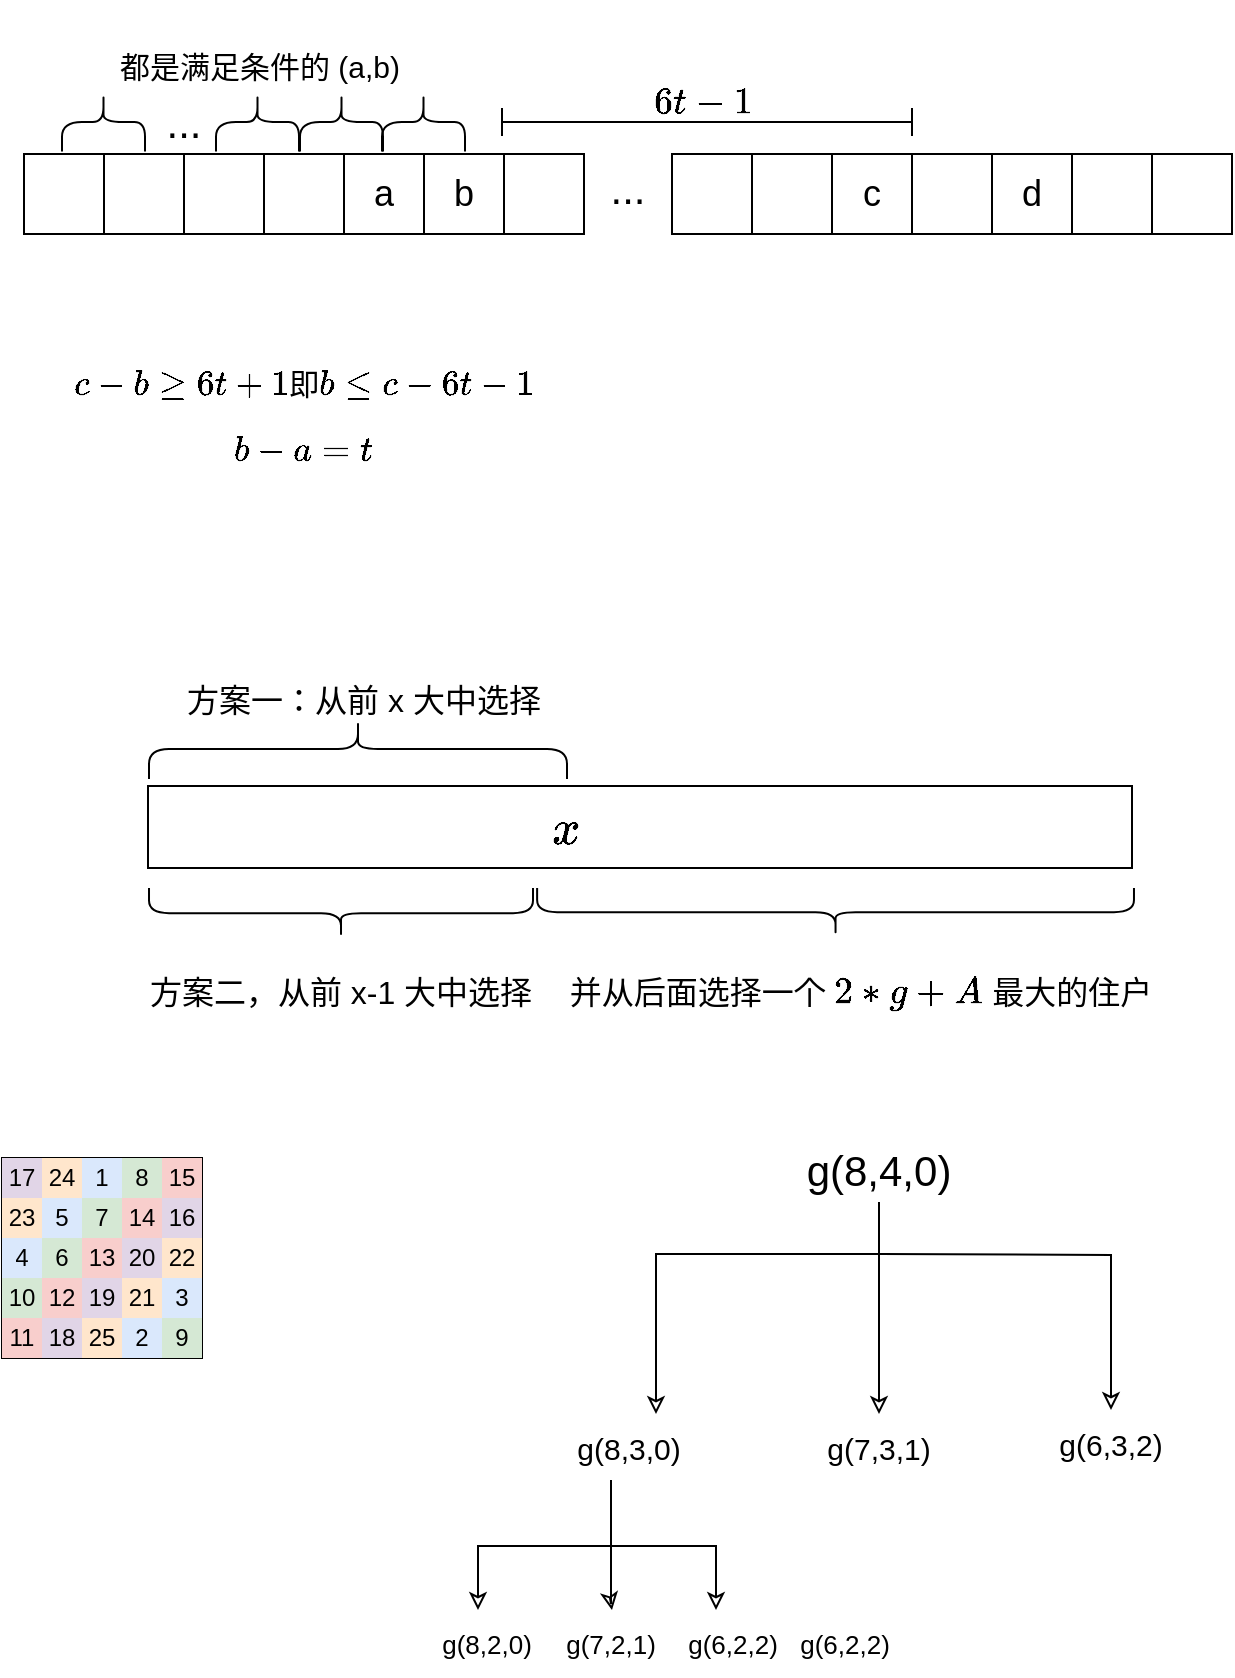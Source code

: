 <mxfile version="14.9.6" type="github">
  <diagram id="7wmAHh5Crg0fRzVSTtKP" name="第 1 页">
    <mxGraphModel dx="624" dy="427" grid="0" gridSize="10" guides="1" tooltips="1" connect="1" arrows="1" fold="1" page="1" pageScale="1" pageWidth="827" pageHeight="1169" math="1" shadow="0">
      <root>
        <mxCell id="0" />
        <mxCell id="1" parent="0" />
        <mxCell id="nBGjb99ra6C8UpqbfUY1-1" value="" style="shape=table;html=1;whiteSpace=wrap;startSize=0;container=1;collapsible=0;childLayout=tableLayout;" parent="1" vertex="1">
          <mxGeometry x="49" y="240" width="280" height="40" as="geometry" />
        </mxCell>
        <mxCell id="nBGjb99ra6C8UpqbfUY1-2" value="" style="shape=partialRectangle;html=1;whiteSpace=wrap;collapsible=0;dropTarget=0;pointerEvents=0;fillColor=none;top=0;left=0;bottom=0;right=0;points=[[0,0.5],[1,0.5]];portConstraint=eastwest;" parent="nBGjb99ra6C8UpqbfUY1-1" vertex="1">
          <mxGeometry width="280" height="40" as="geometry" />
        </mxCell>
        <mxCell id="nBGjb99ra6C8UpqbfUY1-3" value="" style="shape=partialRectangle;html=1;whiteSpace=wrap;connectable=0;fillColor=none;top=0;left=0;bottom=0;right=0;overflow=hidden;pointerEvents=1;" parent="nBGjb99ra6C8UpqbfUY1-2" vertex="1">
          <mxGeometry width="40" height="40" as="geometry" />
        </mxCell>
        <mxCell id="nBGjb99ra6C8UpqbfUY1-4" value="" style="shape=partialRectangle;html=1;whiteSpace=wrap;connectable=0;fillColor=none;top=0;left=0;bottom=0;right=0;overflow=hidden;pointerEvents=1;" parent="nBGjb99ra6C8UpqbfUY1-2" vertex="1">
          <mxGeometry x="40" width="40" height="40" as="geometry" />
        </mxCell>
        <mxCell id="nBGjb99ra6C8UpqbfUY1-25" style="shape=partialRectangle;html=1;whiteSpace=wrap;connectable=0;fillColor=none;top=0;left=0;bottom=0;right=0;overflow=hidden;pointerEvents=1;" parent="nBGjb99ra6C8UpqbfUY1-2" vertex="1">
          <mxGeometry x="80" width="40" height="40" as="geometry" />
        </mxCell>
        <mxCell id="nBGjb99ra6C8UpqbfUY1-24" style="shape=partialRectangle;html=1;whiteSpace=wrap;connectable=0;fillColor=none;top=0;left=0;bottom=0;right=0;overflow=hidden;pointerEvents=1;" parent="nBGjb99ra6C8UpqbfUY1-2" vertex="1">
          <mxGeometry x="120" width="40" height="40" as="geometry" />
        </mxCell>
        <mxCell id="nBGjb99ra6C8UpqbfUY1-23" value="&lt;font style=&quot;font-size: 18px&quot;&gt;a&lt;/font&gt;" style="shape=partialRectangle;html=1;whiteSpace=wrap;connectable=0;fillColor=none;top=0;left=0;bottom=0;right=0;overflow=hidden;pointerEvents=1;" parent="nBGjb99ra6C8UpqbfUY1-2" vertex="1">
          <mxGeometry x="160" width="40" height="40" as="geometry" />
        </mxCell>
        <mxCell id="nBGjb99ra6C8UpqbfUY1-22" value="&lt;font style=&quot;font-size: 18px&quot;&gt;b&lt;/font&gt;" style="shape=partialRectangle;html=1;whiteSpace=wrap;connectable=0;fillColor=none;top=0;left=0;bottom=0;right=0;overflow=hidden;pointerEvents=1;" parent="nBGjb99ra6C8UpqbfUY1-2" vertex="1">
          <mxGeometry x="200" width="40" height="40" as="geometry" />
        </mxCell>
        <mxCell id="nBGjb99ra6C8UpqbfUY1-20" style="shape=partialRectangle;html=1;whiteSpace=wrap;connectable=0;fillColor=none;top=0;left=0;bottom=0;right=0;overflow=hidden;pointerEvents=1;" parent="nBGjb99ra6C8UpqbfUY1-2" vertex="1">
          <mxGeometry x="240" width="40" height="40" as="geometry" />
        </mxCell>
        <mxCell id="nBGjb99ra6C8UpqbfUY1-26" value="" style="shape=table;html=1;whiteSpace=wrap;startSize=0;container=1;collapsible=0;childLayout=tableLayout;" parent="1" vertex="1">
          <mxGeometry x="373" y="240" width="280" height="40" as="geometry" />
        </mxCell>
        <mxCell id="nBGjb99ra6C8UpqbfUY1-27" value="" style="shape=partialRectangle;html=1;whiteSpace=wrap;collapsible=0;dropTarget=0;pointerEvents=0;fillColor=none;top=0;left=0;bottom=0;right=0;points=[[0,0.5],[1,0.5]];portConstraint=eastwest;" parent="nBGjb99ra6C8UpqbfUY1-26" vertex="1">
          <mxGeometry width="280" height="40" as="geometry" />
        </mxCell>
        <mxCell id="nBGjb99ra6C8UpqbfUY1-28" value="" style="shape=partialRectangle;html=1;whiteSpace=wrap;connectable=0;fillColor=none;top=0;left=0;bottom=0;right=0;overflow=hidden;pointerEvents=1;" parent="nBGjb99ra6C8UpqbfUY1-27" vertex="1">
          <mxGeometry width="40" height="40" as="geometry" />
        </mxCell>
        <mxCell id="nBGjb99ra6C8UpqbfUY1-29" value="" style="shape=partialRectangle;html=1;whiteSpace=wrap;connectable=0;fillColor=none;top=0;left=0;bottom=0;right=0;overflow=hidden;pointerEvents=1;" parent="nBGjb99ra6C8UpqbfUY1-27" vertex="1">
          <mxGeometry x="40" width="40" height="40" as="geometry" />
        </mxCell>
        <mxCell id="nBGjb99ra6C8UpqbfUY1-30" value="&lt;font style=&quot;font-size: 18px&quot;&gt;c&lt;/font&gt;" style="shape=partialRectangle;html=1;whiteSpace=wrap;connectable=0;fillColor=none;top=0;left=0;bottom=0;right=0;overflow=hidden;pointerEvents=1;" parent="nBGjb99ra6C8UpqbfUY1-27" vertex="1">
          <mxGeometry x="80" width="40" height="40" as="geometry" />
        </mxCell>
        <mxCell id="nBGjb99ra6C8UpqbfUY1-31" style="shape=partialRectangle;html=1;whiteSpace=wrap;connectable=0;fillColor=none;top=0;left=0;bottom=0;right=0;overflow=hidden;pointerEvents=1;" parent="nBGjb99ra6C8UpqbfUY1-27" vertex="1">
          <mxGeometry x="120" width="40" height="40" as="geometry" />
        </mxCell>
        <mxCell id="nBGjb99ra6C8UpqbfUY1-32" value="&lt;font style=&quot;font-size: 18px&quot;&gt;d&lt;/font&gt;" style="shape=partialRectangle;html=1;whiteSpace=wrap;connectable=0;fillColor=none;top=0;left=0;bottom=0;right=0;overflow=hidden;pointerEvents=1;" parent="nBGjb99ra6C8UpqbfUY1-27" vertex="1">
          <mxGeometry x="160" width="40" height="40" as="geometry" />
        </mxCell>
        <mxCell id="nBGjb99ra6C8UpqbfUY1-33" style="shape=partialRectangle;html=1;whiteSpace=wrap;connectable=0;fillColor=none;top=0;left=0;bottom=0;right=0;overflow=hidden;pointerEvents=1;" parent="nBGjb99ra6C8UpqbfUY1-27" vertex="1">
          <mxGeometry x="200" width="40" height="40" as="geometry" />
        </mxCell>
        <mxCell id="nBGjb99ra6C8UpqbfUY1-34" style="shape=partialRectangle;html=1;whiteSpace=wrap;connectable=0;fillColor=none;top=0;left=0;bottom=0;right=0;overflow=hidden;pointerEvents=1;" parent="nBGjb99ra6C8UpqbfUY1-27" vertex="1">
          <mxGeometry x="240" width="40" height="40" as="geometry" />
        </mxCell>
        <mxCell id="nBGjb99ra6C8UpqbfUY1-36" value="..." style="text;html=1;strokeColor=none;fillColor=none;align=center;verticalAlign=middle;whiteSpace=wrap;rounded=0;fontSize=21;" parent="1" vertex="1">
          <mxGeometry x="331" y="247" width="40" height="20" as="geometry" />
        </mxCell>
        <mxCell id="nBGjb99ra6C8UpqbfUY1-41" value="" style="shape=crossbar;whiteSpace=wrap;html=1;rounded=1;fontSize=21;" parent="1" vertex="1">
          <mxGeometry x="288" y="217" width="205" height="14" as="geometry" />
        </mxCell>
        <mxCell id="nBGjb99ra6C8UpqbfUY1-43" value="&lt;font style=&quot;font-size: 16px&quot;&gt;$$6t-1$$&lt;/font&gt;" style="text;html=1;align=center;verticalAlign=middle;resizable=0;points=[];autosize=1;strokeColor=none;fontSize=21;" parent="1" vertex="1">
          <mxGeometry x="351" y="198" width="73" height="31" as="geometry" />
        </mxCell>
        <mxCell id="nBGjb99ra6C8UpqbfUY1-44" value="&lt;font style=&quot;font-size: 15px&quot;&gt;$$c-b \ge 6t+1即&amp;nbsp;b \le c - 6t -1$$ $$b-a = t$$&lt;br&gt;&lt;/font&gt;" style="text;html=1;strokeColor=none;fillColor=none;align=center;verticalAlign=middle;whiteSpace=wrap;rounded=0;fontSize=21;" parent="1" vertex="1">
          <mxGeometry x="56" y="343" width="266" height="81" as="geometry" />
        </mxCell>
        <mxCell id="nBGjb99ra6C8UpqbfUY1-47" value="" style="shape=curlyBracket;whiteSpace=wrap;html=1;rounded=1;flipH=1;fontSize=21;rotation=-90;size=0.5;" parent="1" vertex="1">
          <mxGeometry x="234" y="203.25" width="29.5" height="41.5" as="geometry" />
        </mxCell>
        <mxCell id="nBGjb99ra6C8UpqbfUY1-48" value="" style="shape=curlyBracket;whiteSpace=wrap;html=1;rounded=1;flipH=1;fontSize=21;rotation=-90;size=0.5;" parent="1" vertex="1">
          <mxGeometry x="193" y="203.25" width="29.5" height="41.5" as="geometry" />
        </mxCell>
        <mxCell id="nBGjb99ra6C8UpqbfUY1-49" value="" style="shape=curlyBracket;whiteSpace=wrap;html=1;rounded=1;flipH=1;fontSize=21;rotation=-90;size=0.5;" parent="1" vertex="1">
          <mxGeometry x="151" y="203.25" width="29.5" height="41.5" as="geometry" />
        </mxCell>
        <mxCell id="nBGjb99ra6C8UpqbfUY1-50" value="" style="shape=curlyBracket;whiteSpace=wrap;html=1;rounded=1;flipH=1;fontSize=21;rotation=-90;size=0.5;" parent="1" vertex="1">
          <mxGeometry x="74" y="203.25" width="29.5" height="41.5" as="geometry" />
        </mxCell>
        <mxCell id="nBGjb99ra6C8UpqbfUY1-51" value="..." style="text;html=1;strokeColor=none;fillColor=none;align=center;verticalAlign=middle;whiteSpace=wrap;rounded=0;fontSize=21;" parent="1" vertex="1">
          <mxGeometry x="109" y="214" width="40" height="20" as="geometry" />
        </mxCell>
        <mxCell id="nBGjb99ra6C8UpqbfUY1-52" value="&lt;font style=&quot;font-size: 15px&quot;&gt;都是满足条件的 (a,b)&lt;/font&gt;" style="text;html=1;strokeColor=none;fillColor=none;align=center;verticalAlign=middle;whiteSpace=wrap;rounded=0;fontSize=21;" parent="1" vertex="1">
          <mxGeometry x="46" y="163" width="242" height="62" as="geometry" />
        </mxCell>
        <mxCell id="DxIwn8pGG_8ZhiIsngrU-1" value="" style="rounded=0;whiteSpace=wrap;html=1;fontSize=21;" vertex="1" parent="1">
          <mxGeometry x="111" y="556" width="492" height="41" as="geometry" />
        </mxCell>
        <mxCell id="DxIwn8pGG_8ZhiIsngrU-2" value="$$x$$" style="text;html=1;strokeColor=none;fillColor=none;align=center;verticalAlign=middle;whiteSpace=wrap;rounded=0;fontSize=21;" vertex="1" parent="1">
          <mxGeometry x="300" y="566.5" width="40" height="20" as="geometry" />
        </mxCell>
        <mxCell id="DxIwn8pGG_8ZhiIsngrU-3" value="" style="shape=curlyBracket;whiteSpace=wrap;html=1;rounded=1;flipH=1;fontSize=21;rotation=-90;" vertex="1" parent="1">
          <mxGeometry x="201" y="433" width="30" height="209" as="geometry" />
        </mxCell>
        <mxCell id="DxIwn8pGG_8ZhiIsngrU-6" value="&lt;font style=&quot;font-size: 16px&quot;&gt;方案一：从前 x 大中选择&lt;/font&gt;" style="text;html=1;strokeColor=none;fillColor=none;align=center;verticalAlign=middle;whiteSpace=wrap;rounded=0;fontSize=21;" vertex="1" parent="1">
          <mxGeometry x="49" y="501" width="340" height="20" as="geometry" />
        </mxCell>
        <mxCell id="DxIwn8pGG_8ZhiIsngrU-7" value="" style="shape=curlyBracket;whiteSpace=wrap;html=1;rounded=1;fontSize=21;rotation=-90;size=0.5;" vertex="1" parent="1">
          <mxGeometry x="194.94" y="523.57" width="25.13" height="192" as="geometry" />
        </mxCell>
        <mxCell id="DxIwn8pGG_8ZhiIsngrU-9" value="&lt;font style=&quot;font-size: 16px&quot;&gt;方案二，从前 x-1 大中选择&lt;/font&gt;" style="text;html=1;strokeColor=none;fillColor=none;align=center;verticalAlign=middle;whiteSpace=wrap;rounded=0;fontSize=21;" vertex="1" parent="1">
          <mxGeometry x="49.0" y="645" width="317.49" height="23" as="geometry" />
        </mxCell>
        <mxCell id="DxIwn8pGG_8ZhiIsngrU-10" value="" style="shape=curlyBracket;whiteSpace=wrap;html=1;rounded=1;fontSize=21;rotation=-90;size=0.5;" vertex="1" parent="1">
          <mxGeometry x="442.71" y="469.86" width="24.13" height="298.43" as="geometry" />
        </mxCell>
        <mxCell id="DxIwn8pGG_8ZhiIsngrU-11" value="&lt;font style=&quot;font-size: 16px&quot;&gt;并从后面选择一个 \(2*g + A\) 最大的住户&lt;/font&gt;" style="text;html=1;strokeColor=none;fillColor=none;align=center;verticalAlign=middle;whiteSpace=wrap;rounded=0;fontSize=21;" vertex="1" parent="1">
          <mxGeometry x="309" y="645" width="317.49" height="23" as="geometry" />
        </mxCell>
        <mxCell id="DxIwn8pGG_8ZhiIsngrU-12" value="" style="shape=table;html=1;whiteSpace=wrap;startSize=0;container=1;collapsible=0;childLayout=tableLayout;fontSize=21;" vertex="1" parent="1">
          <mxGeometry x="38" y="742" width="100" height="100" as="geometry" />
        </mxCell>
        <mxCell id="DxIwn8pGG_8ZhiIsngrU-13" value="" style="shape=partialRectangle;html=1;whiteSpace=wrap;collapsible=0;dropTarget=0;pointerEvents=0;fillColor=none;top=0;left=0;bottom=0;right=0;points=[[0,0.5],[1,0.5]];portConstraint=eastwest;" vertex="1" parent="DxIwn8pGG_8ZhiIsngrU-12">
          <mxGeometry width="100" height="20" as="geometry" />
        </mxCell>
        <mxCell id="DxIwn8pGG_8ZhiIsngrU-14" value="17" style="shape=partialRectangle;html=1;whiteSpace=wrap;connectable=0;fillColor=#e1d5e7;top=0;left=0;bottom=0;right=0;overflow=hidden;pointerEvents=1;strokeColor=#9673a6;" vertex="1" parent="DxIwn8pGG_8ZhiIsngrU-13">
          <mxGeometry width="20" height="20" as="geometry" />
        </mxCell>
        <mxCell id="DxIwn8pGG_8ZhiIsngrU-15" value="24&lt;br&gt;" style="shape=partialRectangle;html=1;whiteSpace=wrap;connectable=0;fillColor=#ffe6cc;top=0;left=0;bottom=0;right=0;overflow=hidden;pointerEvents=1;strokeColor=#d79b00;" vertex="1" parent="DxIwn8pGG_8ZhiIsngrU-13">
          <mxGeometry x="20" width="20" height="20" as="geometry" />
        </mxCell>
        <mxCell id="DxIwn8pGG_8ZhiIsngrU-16" value="1" style="shape=partialRectangle;html=1;whiteSpace=wrap;connectable=0;fillColor=#dae8fc;top=0;left=0;bottom=0;right=0;overflow=hidden;pointerEvents=1;strokeColor=#6c8ebf;" vertex="1" parent="DxIwn8pGG_8ZhiIsngrU-13">
          <mxGeometry x="40" width="20" height="20" as="geometry" />
        </mxCell>
        <mxCell id="DxIwn8pGG_8ZhiIsngrU-25" value="8" style="shape=partialRectangle;html=1;whiteSpace=wrap;connectable=0;fillColor=#d5e8d4;top=0;left=0;bottom=0;right=0;overflow=hidden;pointerEvents=1;strokeColor=#82b366;" vertex="1" parent="DxIwn8pGG_8ZhiIsngrU-13">
          <mxGeometry x="60" width="20" height="20" as="geometry" />
        </mxCell>
        <mxCell id="DxIwn8pGG_8ZhiIsngrU-28" value="15" style="shape=partialRectangle;html=1;whiteSpace=wrap;connectable=0;fillColor=#f8cecc;top=0;left=0;bottom=0;right=0;overflow=hidden;pointerEvents=1;strokeColor=#b85450;" vertex="1" parent="DxIwn8pGG_8ZhiIsngrU-13">
          <mxGeometry x="80" width="20" height="20" as="geometry" />
        </mxCell>
        <mxCell id="DxIwn8pGG_8ZhiIsngrU-17" value="" style="shape=partialRectangle;html=1;whiteSpace=wrap;collapsible=0;dropTarget=0;pointerEvents=0;fillColor=none;top=0;left=0;bottom=0;right=0;points=[[0,0.5],[1,0.5]];portConstraint=eastwest;" vertex="1" parent="DxIwn8pGG_8ZhiIsngrU-12">
          <mxGeometry y="20" width="100" height="20" as="geometry" />
        </mxCell>
        <mxCell id="DxIwn8pGG_8ZhiIsngrU-18" value="23" style="shape=partialRectangle;html=1;whiteSpace=wrap;connectable=0;fillColor=#ffe6cc;top=0;left=0;bottom=0;right=0;overflow=hidden;pointerEvents=1;strokeColor=#d79b00;" vertex="1" parent="DxIwn8pGG_8ZhiIsngrU-17">
          <mxGeometry width="20" height="20" as="geometry" />
        </mxCell>
        <mxCell id="DxIwn8pGG_8ZhiIsngrU-19" value="5" style="shape=partialRectangle;html=1;whiteSpace=wrap;connectable=0;fillColor=#dae8fc;top=0;left=0;bottom=0;right=0;overflow=hidden;pointerEvents=1;strokeColor=#6c8ebf;" vertex="1" parent="DxIwn8pGG_8ZhiIsngrU-17">
          <mxGeometry x="20" width="20" height="20" as="geometry" />
        </mxCell>
        <mxCell id="DxIwn8pGG_8ZhiIsngrU-20" value="7" style="shape=partialRectangle;html=1;whiteSpace=wrap;connectable=0;fillColor=#d5e8d4;top=0;left=0;bottom=0;right=0;overflow=hidden;pointerEvents=1;strokeColor=#82b366;" vertex="1" parent="DxIwn8pGG_8ZhiIsngrU-17">
          <mxGeometry x="40" width="20" height="20" as="geometry" />
        </mxCell>
        <mxCell id="DxIwn8pGG_8ZhiIsngrU-26" value="14" style="shape=partialRectangle;html=1;whiteSpace=wrap;connectable=0;fillColor=#f8cecc;top=0;left=0;bottom=0;right=0;overflow=hidden;pointerEvents=1;strokeColor=#b85450;" vertex="1" parent="DxIwn8pGG_8ZhiIsngrU-17">
          <mxGeometry x="60" width="20" height="20" as="geometry" />
        </mxCell>
        <mxCell id="DxIwn8pGG_8ZhiIsngrU-29" value="16" style="shape=partialRectangle;html=1;whiteSpace=wrap;connectable=0;fillColor=#e1d5e7;top=0;left=0;bottom=0;right=0;overflow=hidden;pointerEvents=1;strokeColor=#9673a6;" vertex="1" parent="DxIwn8pGG_8ZhiIsngrU-17">
          <mxGeometry x="80" width="20" height="20" as="geometry" />
        </mxCell>
        <mxCell id="DxIwn8pGG_8ZhiIsngrU-21" value="" style="shape=partialRectangle;html=1;whiteSpace=wrap;collapsible=0;dropTarget=0;pointerEvents=0;fillColor=none;top=0;left=0;bottom=0;right=0;points=[[0,0.5],[1,0.5]];portConstraint=eastwest;" vertex="1" parent="DxIwn8pGG_8ZhiIsngrU-12">
          <mxGeometry y="40" width="100" height="20" as="geometry" />
        </mxCell>
        <mxCell id="DxIwn8pGG_8ZhiIsngrU-22" value="4" style="shape=partialRectangle;html=1;whiteSpace=wrap;connectable=0;fillColor=#dae8fc;top=0;left=0;bottom=0;right=0;overflow=hidden;pointerEvents=1;strokeColor=#6c8ebf;" vertex="1" parent="DxIwn8pGG_8ZhiIsngrU-21">
          <mxGeometry width="20" height="20" as="geometry" />
        </mxCell>
        <mxCell id="DxIwn8pGG_8ZhiIsngrU-23" value="6" style="shape=partialRectangle;html=1;whiteSpace=wrap;connectable=0;fillColor=#d5e8d4;top=0;left=0;bottom=0;right=0;overflow=hidden;pointerEvents=1;strokeColor=#82b366;" vertex="1" parent="DxIwn8pGG_8ZhiIsngrU-21">
          <mxGeometry x="20" width="20" height="20" as="geometry" />
        </mxCell>
        <mxCell id="DxIwn8pGG_8ZhiIsngrU-24" value="13" style="shape=partialRectangle;html=1;whiteSpace=wrap;connectable=0;fillColor=#f8cecc;top=0;left=0;bottom=0;right=0;overflow=hidden;pointerEvents=1;strokeColor=#b85450;" vertex="1" parent="DxIwn8pGG_8ZhiIsngrU-21">
          <mxGeometry x="40" width="20" height="20" as="geometry" />
        </mxCell>
        <mxCell id="DxIwn8pGG_8ZhiIsngrU-27" value="20" style="shape=partialRectangle;html=1;whiteSpace=wrap;connectable=0;fillColor=#e1d5e7;top=0;left=0;bottom=0;right=0;overflow=hidden;pointerEvents=1;strokeColor=#9673a6;" vertex="1" parent="DxIwn8pGG_8ZhiIsngrU-21">
          <mxGeometry x="60" width="20" height="20" as="geometry" />
        </mxCell>
        <mxCell id="DxIwn8pGG_8ZhiIsngrU-30" value="22" style="shape=partialRectangle;html=1;whiteSpace=wrap;connectable=0;fillColor=#ffe6cc;top=0;left=0;bottom=0;right=0;overflow=hidden;pointerEvents=1;strokeColor=#d79b00;" vertex="1" parent="DxIwn8pGG_8ZhiIsngrU-21">
          <mxGeometry x="80" width="20" height="20" as="geometry" />
        </mxCell>
        <mxCell id="DxIwn8pGG_8ZhiIsngrU-37" style="shape=partialRectangle;html=1;whiteSpace=wrap;collapsible=0;dropTarget=0;pointerEvents=0;fillColor=none;top=0;left=0;bottom=0;right=0;points=[[0,0.5],[1,0.5]];portConstraint=eastwest;" vertex="1" parent="DxIwn8pGG_8ZhiIsngrU-12">
          <mxGeometry y="60" width="100" height="20" as="geometry" />
        </mxCell>
        <mxCell id="DxIwn8pGG_8ZhiIsngrU-38" value="10" style="shape=partialRectangle;html=1;whiteSpace=wrap;connectable=0;fillColor=#d5e8d4;top=0;left=0;bottom=0;right=0;overflow=hidden;pointerEvents=1;strokeColor=#82b366;" vertex="1" parent="DxIwn8pGG_8ZhiIsngrU-37">
          <mxGeometry width="20" height="20" as="geometry" />
        </mxCell>
        <mxCell id="DxIwn8pGG_8ZhiIsngrU-39" value="12" style="shape=partialRectangle;html=1;whiteSpace=wrap;connectable=0;fillColor=#f8cecc;top=0;left=0;bottom=0;right=0;overflow=hidden;pointerEvents=1;strokeColor=#b85450;" vertex="1" parent="DxIwn8pGG_8ZhiIsngrU-37">
          <mxGeometry x="20" width="20" height="20" as="geometry" />
        </mxCell>
        <mxCell id="DxIwn8pGG_8ZhiIsngrU-40" value="19" style="shape=partialRectangle;html=1;whiteSpace=wrap;connectable=0;fillColor=#e1d5e7;top=0;left=0;bottom=0;right=0;overflow=hidden;pointerEvents=1;strokeColor=#9673a6;" vertex="1" parent="DxIwn8pGG_8ZhiIsngrU-37">
          <mxGeometry x="40" width="20" height="20" as="geometry" />
        </mxCell>
        <mxCell id="DxIwn8pGG_8ZhiIsngrU-41" value="21" style="shape=partialRectangle;html=1;whiteSpace=wrap;connectable=0;fillColor=#ffe6cc;top=0;left=0;bottom=0;right=0;overflow=hidden;pointerEvents=1;strokeColor=#d79b00;" vertex="1" parent="DxIwn8pGG_8ZhiIsngrU-37">
          <mxGeometry x="60" width="20" height="20" as="geometry" />
        </mxCell>
        <mxCell id="DxIwn8pGG_8ZhiIsngrU-42" value="3" style="shape=partialRectangle;html=1;whiteSpace=wrap;connectable=0;fillColor=#dae8fc;top=0;left=0;bottom=0;right=0;overflow=hidden;pointerEvents=1;strokeColor=#6c8ebf;" vertex="1" parent="DxIwn8pGG_8ZhiIsngrU-37">
          <mxGeometry x="80" width="20" height="20" as="geometry" />
        </mxCell>
        <mxCell id="DxIwn8pGG_8ZhiIsngrU-31" style="shape=partialRectangle;html=1;whiteSpace=wrap;collapsible=0;dropTarget=0;pointerEvents=0;fillColor=none;top=0;left=0;bottom=0;right=0;points=[[0,0.5],[1,0.5]];portConstraint=eastwest;" vertex="1" parent="DxIwn8pGG_8ZhiIsngrU-12">
          <mxGeometry y="80" width="100" height="20" as="geometry" />
        </mxCell>
        <mxCell id="DxIwn8pGG_8ZhiIsngrU-32" value="11" style="shape=partialRectangle;html=1;whiteSpace=wrap;connectable=0;fillColor=#f8cecc;top=0;left=0;bottom=0;right=0;overflow=hidden;pointerEvents=1;strokeColor=#b85450;" vertex="1" parent="DxIwn8pGG_8ZhiIsngrU-31">
          <mxGeometry width="20" height="20" as="geometry" />
        </mxCell>
        <mxCell id="DxIwn8pGG_8ZhiIsngrU-33" value="18" style="shape=partialRectangle;html=1;whiteSpace=wrap;connectable=0;fillColor=#e1d5e7;top=0;left=0;bottom=0;right=0;overflow=hidden;pointerEvents=1;strokeColor=#9673a6;" vertex="1" parent="DxIwn8pGG_8ZhiIsngrU-31">
          <mxGeometry x="20" width="20" height="20" as="geometry" />
        </mxCell>
        <mxCell id="DxIwn8pGG_8ZhiIsngrU-34" value="25" style="shape=partialRectangle;html=1;whiteSpace=wrap;connectable=0;fillColor=#ffe6cc;top=0;left=0;bottom=0;right=0;overflow=hidden;pointerEvents=1;strokeColor=#d79b00;" vertex="1" parent="DxIwn8pGG_8ZhiIsngrU-31">
          <mxGeometry x="40" width="20" height="20" as="geometry" />
        </mxCell>
        <mxCell id="DxIwn8pGG_8ZhiIsngrU-35" value="2" style="shape=partialRectangle;html=1;whiteSpace=wrap;connectable=0;fillColor=#dae8fc;top=0;left=0;bottom=0;right=0;overflow=hidden;pointerEvents=1;strokeColor=#6c8ebf;" vertex="1" parent="DxIwn8pGG_8ZhiIsngrU-31">
          <mxGeometry x="60" width="20" height="20" as="geometry" />
        </mxCell>
        <mxCell id="DxIwn8pGG_8ZhiIsngrU-36" value="9" style="shape=partialRectangle;html=1;whiteSpace=wrap;connectable=0;fillColor=#d5e8d4;top=0;left=0;bottom=0;right=0;overflow=hidden;pointerEvents=1;strokeColor=#82b366;" vertex="1" parent="DxIwn8pGG_8ZhiIsngrU-31">
          <mxGeometry x="80" width="20" height="20" as="geometry" />
        </mxCell>
        <mxCell id="DxIwn8pGG_8ZhiIsngrU-48" value="" style="edgeStyle=orthogonalEdgeStyle;rounded=0;orthogonalLoop=1;jettySize=auto;html=1;fontSize=21;endArrow=classic;endFill=0;strokeWidth=1;" edge="1" parent="1" source="DxIwn8pGG_8ZhiIsngrU-46" target="DxIwn8pGG_8ZhiIsngrU-47">
          <mxGeometry relative="1" as="geometry">
            <Array as="points">
              <mxPoint x="477" y="790" />
              <mxPoint x="365" y="790" />
            </Array>
          </mxGeometry>
        </mxCell>
        <mxCell id="DxIwn8pGG_8ZhiIsngrU-50" value="" style="edgeStyle=orthogonalEdgeStyle;rounded=0;orthogonalLoop=1;jettySize=auto;html=1;fontSize=21;endArrow=classic;endFill=0;strokeWidth=1;" edge="1" parent="1" source="DxIwn8pGG_8ZhiIsngrU-46" target="DxIwn8pGG_8ZhiIsngrU-49">
          <mxGeometry relative="1" as="geometry" />
        </mxCell>
        <mxCell id="DxIwn8pGG_8ZhiIsngrU-52" style="edgeStyle=orthogonalEdgeStyle;rounded=0;orthogonalLoop=1;jettySize=auto;html=1;fontSize=21;endArrow=classic;endFill=0;strokeWidth=1;" edge="1" parent="1" target="DxIwn8pGG_8ZhiIsngrU-51">
          <mxGeometry relative="1" as="geometry">
            <mxPoint x="477" y="790" as="sourcePoint" />
          </mxGeometry>
        </mxCell>
        <mxCell id="DxIwn8pGG_8ZhiIsngrU-46" value="g(8,4,0)" style="text;html=1;strokeColor=none;fillColor=none;align=center;verticalAlign=middle;whiteSpace=wrap;rounded=0;fontSize=21;" vertex="1" parent="1">
          <mxGeometry x="427" y="731" width="99" height="33" as="geometry" />
        </mxCell>
        <mxCell id="DxIwn8pGG_8ZhiIsngrU-54" value="" style="edgeStyle=orthogonalEdgeStyle;rounded=0;orthogonalLoop=1;jettySize=auto;html=1;fontSize=21;endArrow=classic;endFill=0;strokeWidth=1;exitX=0.5;exitY=1;exitDx=0;exitDy=0;" edge="1" parent="1">
          <mxGeometry relative="1" as="geometry">
            <mxPoint x="342.5" y="903.0" as="sourcePoint" />
            <mxPoint x="276.0" y="968" as="targetPoint" />
            <Array as="points">
              <mxPoint x="343" y="936" />
              <mxPoint x="276" y="936" />
            </Array>
          </mxGeometry>
        </mxCell>
        <mxCell id="DxIwn8pGG_8ZhiIsngrU-57" style="edgeStyle=orthogonalEdgeStyle;rounded=0;orthogonalLoop=1;jettySize=auto;html=1;fontSize=21;endArrow=classic;endFill=0;strokeWidth=1;" edge="1" parent="1" target="DxIwn8pGG_8ZhiIsngrU-55">
          <mxGeometry relative="1" as="geometry">
            <mxPoint x="342.5" y="903.0" as="sourcePoint" />
            <Array as="points">
              <mxPoint x="343" y="965" />
              <mxPoint x="343" y="965" />
            </Array>
          </mxGeometry>
        </mxCell>
        <mxCell id="DxIwn8pGG_8ZhiIsngrU-58" style="edgeStyle=orthogonalEdgeStyle;rounded=0;orthogonalLoop=1;jettySize=auto;html=1;fontSize=21;endArrow=classic;endFill=0;strokeWidth=1;" edge="1" parent="1" target="DxIwn8pGG_8ZhiIsngrU-56">
          <mxGeometry relative="1" as="geometry">
            <mxPoint x="342.5" y="903.0" as="sourcePoint" />
            <Array as="points">
              <mxPoint x="343" y="936" />
              <mxPoint x="395" y="936" />
            </Array>
          </mxGeometry>
        </mxCell>
        <mxCell id="DxIwn8pGG_8ZhiIsngrU-47" value="g(8,3,0)" style="text;html=1;strokeColor=none;fillColor=none;align=center;verticalAlign=middle;whiteSpace=wrap;rounded=0;fontSize=15;" vertex="1" parent="1">
          <mxGeometry x="301.5" y="870" width="99" height="33" as="geometry" />
        </mxCell>
        <mxCell id="DxIwn8pGG_8ZhiIsngrU-49" value="g(7,3,1)" style="text;html=1;strokeColor=none;fillColor=none;align=center;verticalAlign=middle;whiteSpace=wrap;rounded=0;fontSize=15;" vertex="1" parent="1">
          <mxGeometry x="427" y="870" width="99" height="33" as="geometry" />
        </mxCell>
        <mxCell id="DxIwn8pGG_8ZhiIsngrU-51" value="g(6,3,2)" style="text;html=1;strokeColor=none;fillColor=none;align=center;verticalAlign=middle;whiteSpace=wrap;rounded=0;fontSize=15;" vertex="1" parent="1">
          <mxGeometry x="543" y="868" width="99" height="33" as="geometry" />
        </mxCell>
        <mxCell id="DxIwn8pGG_8ZhiIsngrU-53" value="g(8,2,0)" style="text;html=1;strokeColor=none;fillColor=none;align=center;verticalAlign=middle;whiteSpace=wrap;rounded=0;fontSize=13;" vertex="1" parent="1">
          <mxGeometry x="231" y="968" width="99" height="33" as="geometry" />
        </mxCell>
        <mxCell id="DxIwn8pGG_8ZhiIsngrU-55" value="g(7,2,1)" style="text;html=1;strokeColor=none;fillColor=none;align=center;verticalAlign=middle;whiteSpace=wrap;rounded=0;fontSize=13;" vertex="1" parent="1">
          <mxGeometry x="293" y="968" width="99" height="33" as="geometry" />
        </mxCell>
        <mxCell id="DxIwn8pGG_8ZhiIsngrU-56" value="g(6,2,2)" style="text;html=1;strokeColor=none;fillColor=none;align=center;verticalAlign=middle;whiteSpace=wrap;rounded=0;fontSize=13;" vertex="1" parent="1">
          <mxGeometry x="354" y="968" width="99" height="33" as="geometry" />
        </mxCell>
        <mxCell id="DxIwn8pGG_8ZhiIsngrU-61" value="g(6,2,2)" style="text;html=1;strokeColor=none;fillColor=none;align=center;verticalAlign=middle;whiteSpace=wrap;rounded=0;fontSize=13;" vertex="1" parent="1">
          <mxGeometry x="410" y="968" width="99" height="33" as="geometry" />
        </mxCell>
      </root>
    </mxGraphModel>
  </diagram>
</mxfile>
